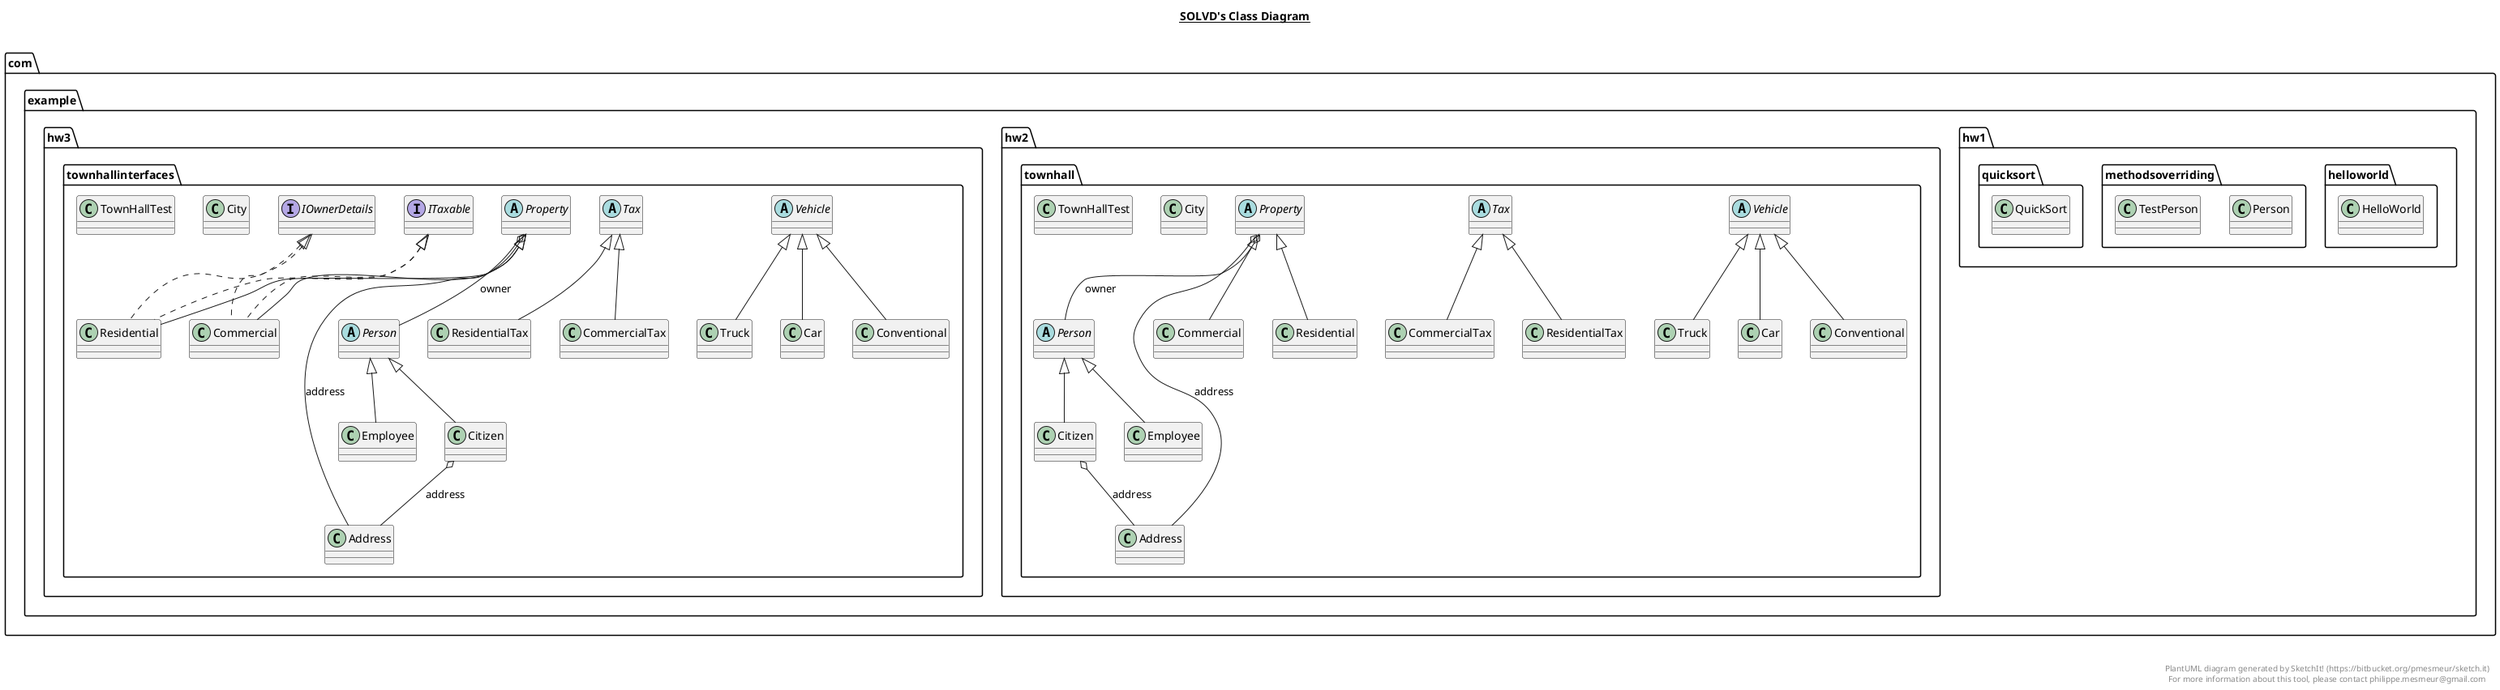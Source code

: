 @startuml

title __SOLVD's Class Diagram__\n

  namespace com.example.hw1.helloworld {
    class com.example.hw1.helloworld.HelloWorld {
    }
  }
  

  namespace com.example.hw1.methodsoverriding {
    class com.example.hw1.methodsoverriding.Person {
    }
  }
  

  namespace com.example.hw1.methodsoverriding {
    class com.example.hw1.methodsoverriding.TestPerson {
    }
  }
  

  namespace com.example.hw1.quicksort {
    class com.example.hw1.quicksort.QuickSort {
    }
  }
  

  namespace com.example.hw2.townhall {
    class com.example.hw2.townhall.Address {
    }
  }
  

  namespace com.example.hw2.townhall {
    class com.example.hw2.townhall.Car {
    }
  }
  

  namespace com.example.hw2.townhall {
    class com.example.hw2.townhall.Citizen {
    }
  }
  

  namespace com.example.hw2.townhall {
    class com.example.hw2.townhall.City {
    }
  }
  

  namespace com.example.hw2.townhall {
    class com.example.hw2.townhall.Commercial {
    }
  }
  

  namespace com.example.hw2.townhall {
    class com.example.hw2.townhall.CommercialTax {
    }
  }
  

  namespace com.example.hw2.townhall {
    class com.example.hw2.townhall.Conventional {
    }
  }
  

  namespace com.example.hw2.townhall {
    class com.example.hw2.townhall.Employee {
    }
  }
  

  namespace com.example.hw2.townhall {
    abstract class com.example.hw2.townhall.Person {
    }
  }
  

  namespace com.example.hw2.townhall {
    abstract class com.example.hw2.townhall.Property {
    }
  }
  

  namespace com.example.hw2.townhall {
    class com.example.hw2.townhall.Residential {
    }
  }
  

  namespace com.example.hw2.townhall {
    class com.example.hw2.townhall.ResidentialTax {
    }
  }
  

  namespace com.example.hw2.townhall {
    abstract class com.example.hw2.townhall.Tax {
    }
  }
  

  namespace com.example.hw2.townhall {
    class com.example.hw2.townhall.TownHallTest {
    }
  }
  

  namespace com.example.hw2.townhall {
    class com.example.hw2.townhall.Truck {
    }
  }
  

  namespace com.example.hw2.townhall {
    abstract class com.example.hw2.townhall.Vehicle {
    }
  }
  

  namespace com.example.hw3.townhallinterfaces {
    class com.example.hw3.townhallinterfaces.Address {
    }
  }
  

  namespace com.example.hw3.townhallinterfaces {
    class com.example.hw3.townhallinterfaces.Car {
    }
  }
  

  namespace com.example.hw3.townhallinterfaces {
    class com.example.hw3.townhallinterfaces.Citizen {
    }
  }
  

  namespace com.example.hw3.townhallinterfaces {
    class com.example.hw3.townhallinterfaces.City {
    }
  }
  

  namespace com.example.hw3.townhallinterfaces {
    class com.example.hw3.townhallinterfaces.Commercial {
    }
  }
  

  namespace com.example.hw3.townhallinterfaces {
    class com.example.hw3.townhallinterfaces.CommercialTax {
    }
  }
  

  namespace com.example.hw3.townhallinterfaces {
    class com.example.hw3.townhallinterfaces.Conventional {
    }
  }
  

  namespace com.example.hw3.townhallinterfaces {
    class com.example.hw3.townhallinterfaces.Employee {
    }
  }
  

  namespace com.example.hw3.townhallinterfaces {
    interface com.example.hw3.townhallinterfaces.IOwnerDetails {
    }
  }
  

  namespace com.example.hw3.townhallinterfaces {
    interface com.example.hw3.townhallinterfaces.ITaxable {
    }
  }
  

  namespace com.example.hw3.townhallinterfaces {
    abstract class com.example.hw3.townhallinterfaces.Person {
    }
  }
  

  namespace com.example.hw3.townhallinterfaces {
    abstract class com.example.hw3.townhallinterfaces.Property {
    }
  }
  

  namespace com.example.hw3.townhallinterfaces {
    class com.example.hw3.townhallinterfaces.Residential {
    }
  }
  

  namespace com.example.hw3.townhallinterfaces {
    class com.example.hw3.townhallinterfaces.ResidentialTax {
    }
  }
  

  namespace com.example.hw3.townhallinterfaces {
    abstract class com.example.hw3.townhallinterfaces.Tax {
    }
  }
  

  namespace com.example.hw3.townhallinterfaces {
    class com.example.hw3.townhallinterfaces.TownHallTest {
    }
  }
  

  namespace com.example.hw3.townhallinterfaces {
    class com.example.hw3.townhallinterfaces.Truck {
    }
  }
  

  namespace com.example.hw3.townhallinterfaces {
    abstract class com.example.hw3.townhallinterfaces.Vehicle {
    }
  }
  

  com.example.hw2.townhall.Car -up-|> com.example.hw2.townhall.Vehicle
  com.example.hw2.townhall.Citizen -up-|> com.example.hw2.townhall.Person
  com.example.hw2.townhall.Citizen o-- com.example.hw2.townhall.Address : address
  com.example.hw2.townhall.Commercial -up-|> com.example.hw2.townhall.Property
  com.example.hw2.townhall.CommercialTax -up-|> com.example.hw2.townhall.Tax
  com.example.hw2.townhall.Conventional -up-|> com.example.hw2.townhall.Vehicle
  com.example.hw2.townhall.Employee -up-|> com.example.hw2.townhall.Person
  com.example.hw2.townhall.Property o-- com.example.hw2.townhall.Address : address
  com.example.hw2.townhall.Property o-- com.example.hw2.townhall.Person : owner
  com.example.hw2.townhall.Residential -up-|> com.example.hw2.townhall.Property
  com.example.hw2.townhall.ResidentialTax -up-|> com.example.hw2.townhall.Tax
  com.example.hw2.townhall.Truck -up-|> com.example.hw2.townhall.Vehicle
  com.example.hw3.townhallinterfaces.Car -up-|> com.example.hw3.townhallinterfaces.Vehicle
  com.example.hw3.townhallinterfaces.Citizen -up-|> com.example.hw3.townhallinterfaces.Person
  com.example.hw3.townhallinterfaces.Citizen o-- com.example.hw3.townhallinterfaces.Address : address
  com.example.hw3.townhallinterfaces.Commercial .up.|> com.example.hw3.townhallinterfaces.IOwnerDetails
  com.example.hw3.townhallinterfaces.Commercial .up.|> com.example.hw3.townhallinterfaces.ITaxable
  com.example.hw3.townhallinterfaces.Commercial -up-|> com.example.hw3.townhallinterfaces.Property
  com.example.hw3.townhallinterfaces.CommercialTax -up-|> com.example.hw3.townhallinterfaces.Tax
  com.example.hw3.townhallinterfaces.Conventional -up-|> com.example.hw3.townhallinterfaces.Vehicle
  com.example.hw3.townhallinterfaces.Employee -up-|> com.example.hw3.townhallinterfaces.Person
  com.example.hw3.townhallinterfaces.Property o-- com.example.hw3.townhallinterfaces.Address : address
  com.example.hw3.townhallinterfaces.Property o-- com.example.hw3.townhallinterfaces.Person : owner
  com.example.hw3.townhallinterfaces.Residential .up.|> com.example.hw3.townhallinterfaces.IOwnerDetails
  com.example.hw3.townhallinterfaces.Residential .up.|> com.example.hw3.townhallinterfaces.ITaxable
  com.example.hw3.townhallinterfaces.Residential -up-|> com.example.hw3.townhallinterfaces.Property
  com.example.hw3.townhallinterfaces.ResidentialTax -up-|> com.example.hw3.townhallinterfaces.Tax
  com.example.hw3.townhallinterfaces.Truck -up-|> com.example.hw3.townhallinterfaces.Vehicle


right footer


PlantUML diagram generated by SketchIt! (https://bitbucket.org/pmesmeur/sketch.it)
For more information about this tool, please contact philippe.mesmeur@gmail.com
endfooter

@enduml
